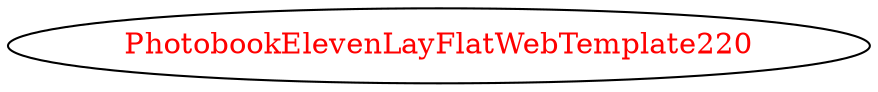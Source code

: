 digraph dependencyGraph {
 concentrate=true;
 ranksep="2.0";
 rankdir="LR"; 
 splines="ortho";
"PhotobookElevenLayFlatWebTemplate220" [fontcolor="red"];
}